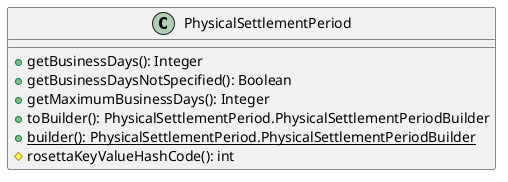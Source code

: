 @startuml

    class PhysicalSettlementPeriod [[PhysicalSettlementPeriod.html]] {
        +getBusinessDays(): Integer
        +getBusinessDaysNotSpecified(): Boolean
        +getMaximumBusinessDays(): Integer
        +toBuilder(): PhysicalSettlementPeriod.PhysicalSettlementPeriodBuilder
        {static} +builder(): PhysicalSettlementPeriod.PhysicalSettlementPeriodBuilder
        #rosettaKeyValueHashCode(): int
    }

@enduml
